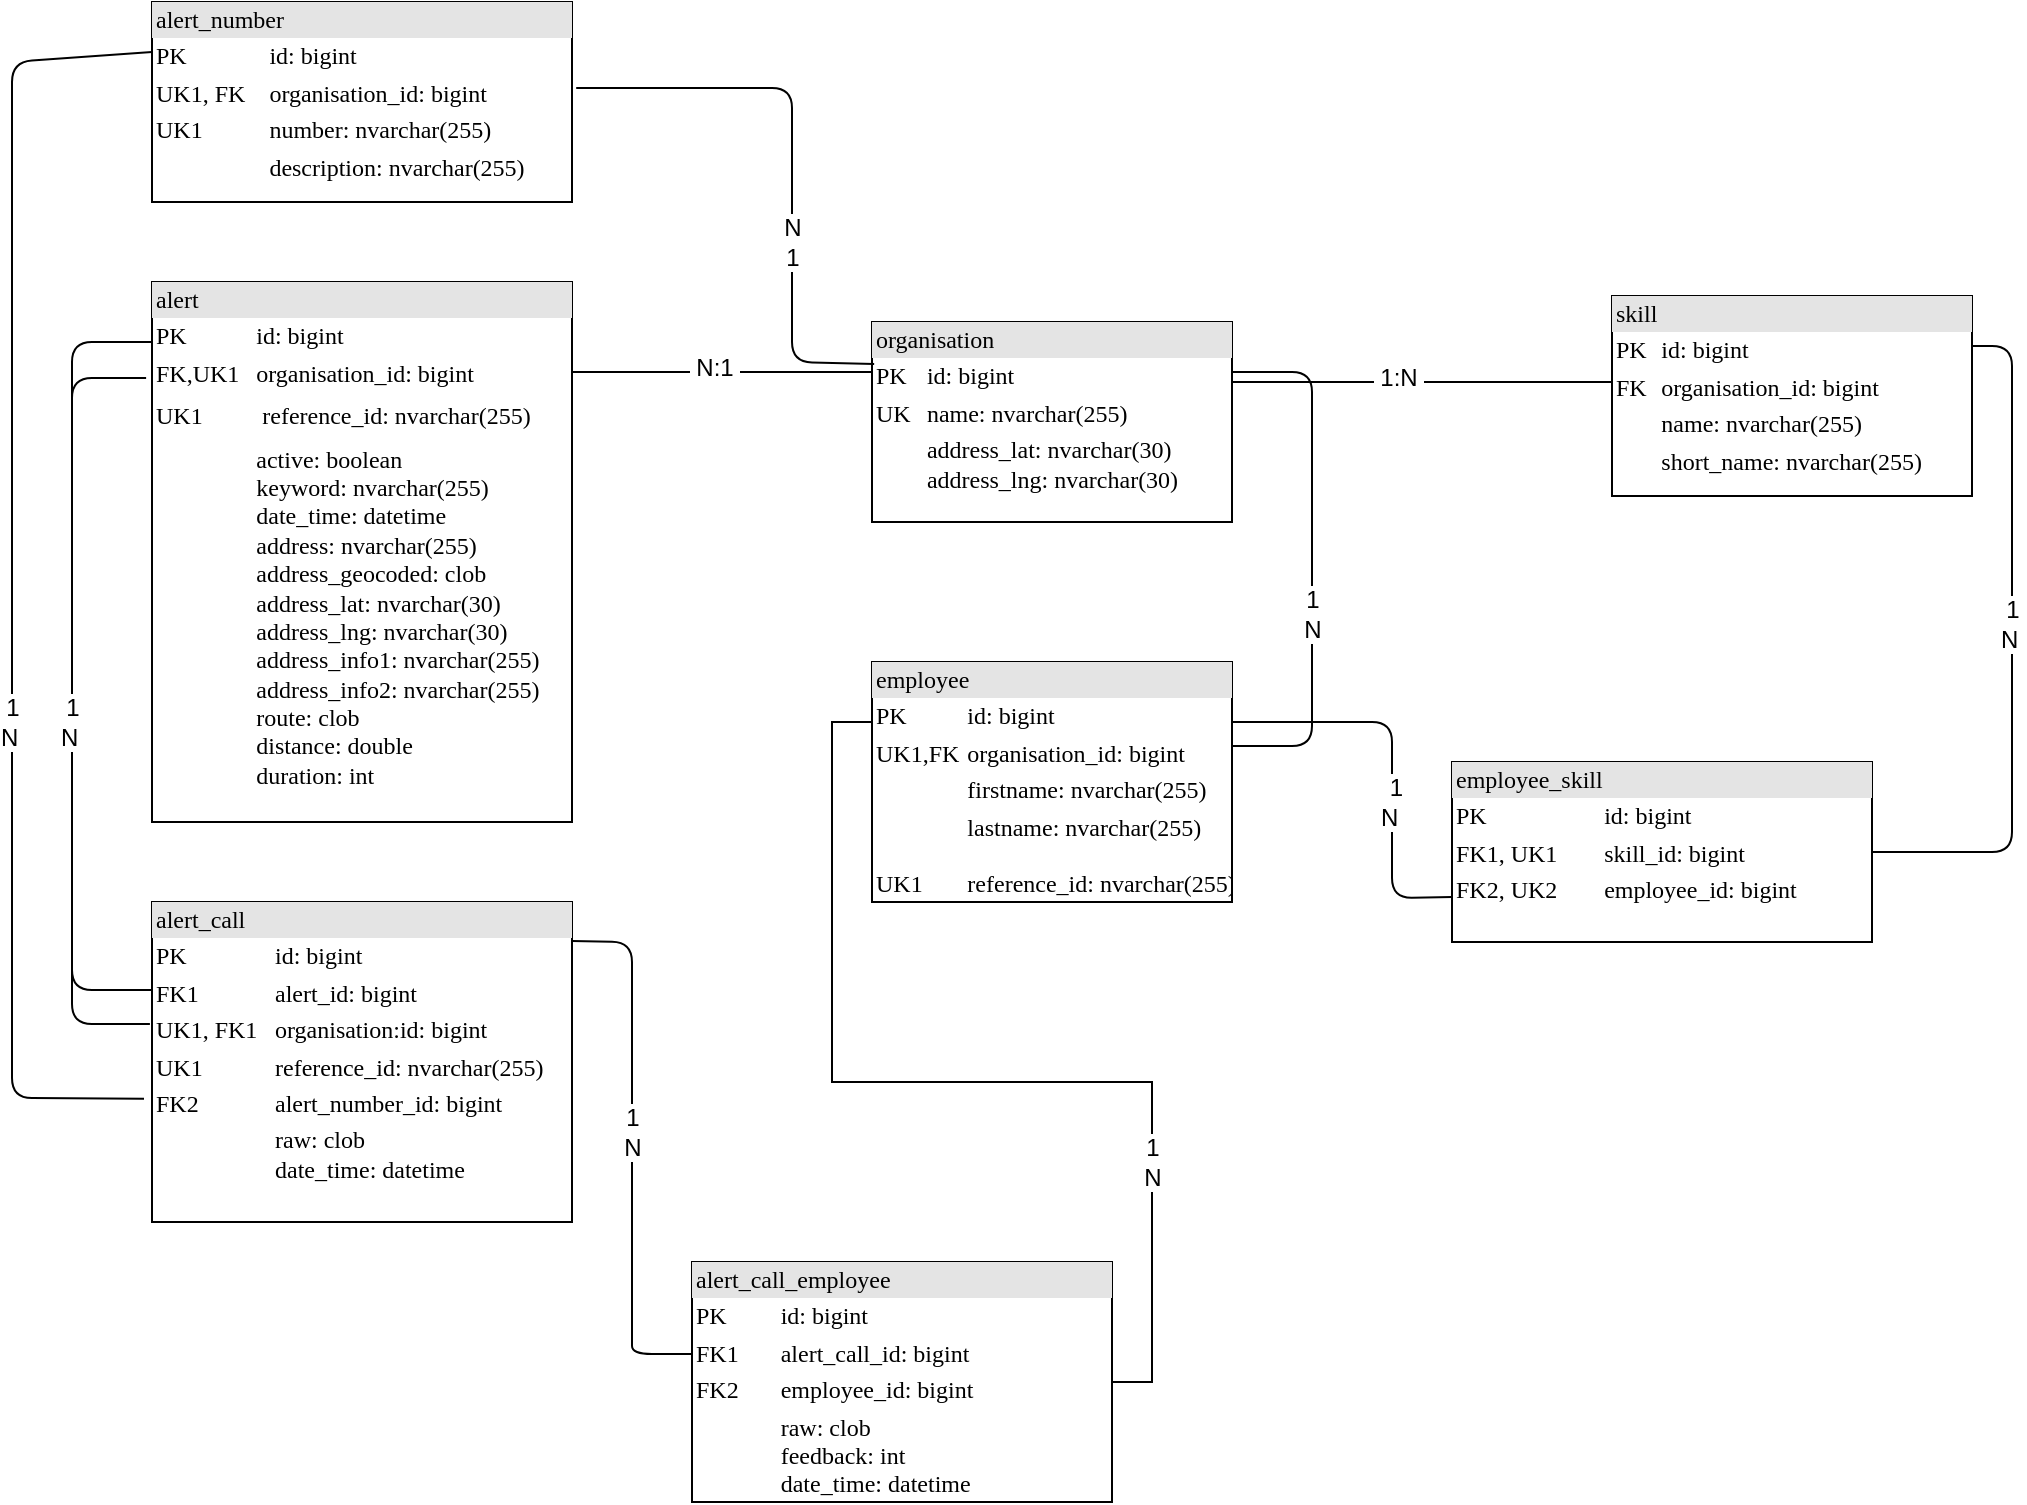 <mxfile version="10.8.0" type="device"><diagram name="Page-1" id="2ca16b54-16f6-2749-3443-fa8db7711227"><mxGraphModel dx="1394" dy="1683" grid="1" gridSize="10" guides="1" tooltips="1" connect="1" arrows="1" fold="1" page="1" pageScale="1" pageWidth="1100" pageHeight="850" background="#ffffff" math="0" shadow="0"><root><mxCell id="0"/><mxCell id="1" parent="0"/><mxCell id="2ed32ef02a7f4228-1" value="&lt;div style=&quot;box-sizing: border-box ; width: 100% ; background: #e4e4e4 ; padding: 2px&quot;&gt;alert&lt;/div&gt;&lt;table style=&quot;width: 100% ; font-size: 1em&quot; cellpadding=&quot;2&quot; cellspacing=&quot;0&quot;&gt;&lt;tbody&gt;&lt;tr&gt;&lt;td&gt;PK&lt;/td&gt;&lt;td&gt;id: bigint&lt;/td&gt;&lt;/tr&gt;&lt;tr&gt;&lt;td&gt;FK,UK1&lt;/td&gt;&lt;td&gt;organisation_id: bigint&lt;/td&gt;&lt;/tr&gt;&lt;tr&gt;&lt;td&gt;UK1&lt;/td&gt;&lt;td&gt;&lt;table&gt;&lt;tbody&gt;&lt;tr&gt;&lt;td&gt;reference_id: nvarchar(255)&lt;/td&gt;&lt;/tr&gt;&lt;/tbody&gt;&lt;/table&gt;&lt;/td&gt;&lt;/tr&gt;&lt;tr&gt;&lt;td&gt;&lt;/td&gt;&lt;td&gt;active: boolean&lt;br&gt;keyword: nvarchar(255)&lt;br&gt;date_time: datetime&lt;br&gt;address: nvarchar(255)&lt;br&gt;address_geocoded: clob&lt;br&gt;address_lat: nvarchar(30)&lt;br&gt;address_lng: nvarchar(30)&lt;br&gt;address_info1: nvarchar(255)&lt;br&gt;address_info2: nvarchar(255)&lt;br&gt;route: clob&lt;br&gt;distance: double&lt;br&gt;duration: int&lt;br&gt;&lt;br&gt;&lt;br&gt;&lt;/td&gt;&lt;/tr&gt;&lt;/tbody&gt;&lt;/table&gt;" style="verticalAlign=top;align=left;overflow=fill;html=1;rounded=0;shadow=0;comic=0;labelBackgroundColor=none;strokeColor=#000000;strokeWidth=1;fillColor=#ffffff;fontFamily=Verdana;fontSize=12;fontColor=#000000;" parent="1" vertex="1"><mxGeometry x="120" y="70" width="210" height="270" as="geometry"/></mxCell><mxCell id="GwbSQcHrCiLMhPatv_Sz-1" value="&lt;div style=&quot;box-sizing: border-box ; width: 100% ; background: #e4e4e4 ; padding: 2px&quot;&gt;organisation&lt;/div&gt;&lt;table style=&quot;width: 100% ; font-size: 1em&quot; cellpadding=&quot;2&quot; cellspacing=&quot;0&quot;&gt;&lt;tbody&gt;&lt;tr&gt;&lt;td&gt;PK&lt;/td&gt;&lt;td&gt;id: bigint&lt;/td&gt;&lt;/tr&gt;&lt;tr&gt;&lt;td&gt;UK&lt;/td&gt;&lt;td&gt;name: nvarchar(255)&lt;/td&gt;&lt;/tr&gt;&lt;tr&gt;&lt;td&gt;&lt;/td&gt;&lt;td&gt;address_lat: nvarchar(30)&lt;br&gt;address_lng: nvarchar(30)&lt;br&gt;&lt;br&gt;&lt;/td&gt;&lt;/tr&gt;&lt;/tbody&gt;&lt;/table&gt;" style="verticalAlign=top;align=left;overflow=fill;html=1;rounded=0;shadow=0;comic=0;labelBackgroundColor=none;strokeColor=#000000;strokeWidth=1;fillColor=#ffffff;fontFamily=Verdana;fontSize=12;fontColor=#000000;" parent="1" vertex="1"><mxGeometry x="480" y="90" width="180" height="100" as="geometry"/></mxCell><mxCell id="GwbSQcHrCiLMhPatv_Sz-2" value="" style="endArrow=none;html=1;entryX=0;entryY=0.25;entryDx=0;entryDy=0;" parent="1" target="GwbSQcHrCiLMhPatv_Sz-1" edge="1"><mxGeometry width="50" height="50" relative="1" as="geometry"><mxPoint x="330" y="115" as="sourcePoint"/><mxPoint x="170" y="350" as="targetPoint"/></mxGeometry></mxCell><mxCell id="GwbSQcHrCiLMhPatv_Sz-3" value="&amp;nbsp;N:1&amp;nbsp;" style="text;html=1;resizable=0;points=[];align=center;verticalAlign=middle;labelBackgroundColor=#ffffff;" parent="GwbSQcHrCiLMhPatv_Sz-2" vertex="1" connectable="0"><mxGeometry x="-0.356" y="2" relative="1" as="geometry"><mxPoint x="22" as="offset"/></mxGeometry></mxCell><mxCell id="GwbSQcHrCiLMhPatv_Sz-20" style="edgeStyle=orthogonalEdgeStyle;rounded=0;orthogonalLoop=1;jettySize=auto;html=1;endArrow=none;endFill=0;entryX=1;entryY=0.5;entryDx=0;entryDy=0;exitX=0;exitY=0.25;exitDx=0;exitDy=0;" parent="1" source="GwbSQcHrCiLMhPatv_Sz-4" target="GwbSQcHrCiLMhPatv_Sz-16" edge="1"><mxGeometry relative="1" as="geometry"><mxPoint x="680" y="640" as="targetPoint"/></mxGeometry></mxCell><mxCell id="GwbSQcHrCiLMhPatv_Sz-21" value="1&lt;br&gt;N&lt;br&gt;" style="text;html=1;resizable=0;points=[];align=center;verticalAlign=middle;labelBackgroundColor=#ffffff;" parent="GwbSQcHrCiLMhPatv_Sz-20" vertex="1" connectable="0"><mxGeometry x="0.729" y="2" relative="1" as="geometry"><mxPoint x="-2" y="-58" as="offset"/></mxGeometry></mxCell><mxCell id="GwbSQcHrCiLMhPatv_Sz-4" value="&lt;div style=&quot;box-sizing: border-box ; width: 100% ; background: #e4e4e4 ; padding: 2px&quot;&gt;employee&lt;/div&gt;&lt;table style=&quot;width: 100% ; font-size: 1em&quot; cellpadding=&quot;2&quot; cellspacing=&quot;0&quot;&gt;&lt;tbody&gt;&lt;tr&gt;&lt;td&gt;PK&lt;/td&gt;&lt;td&gt;id: bigint&lt;/td&gt;&lt;/tr&gt;&lt;tr&gt;&lt;td&gt;UK1,FK&lt;/td&gt;&lt;td&gt;organisation_id: bigint&lt;br&gt;&lt;/td&gt;&lt;/tr&gt;&lt;tr&gt;&lt;td&gt;&lt;br&gt;&lt;/td&gt;&lt;td&gt;firstname: nvarchar(255)&lt;/td&gt;&lt;/tr&gt;&lt;tr&gt;&lt;td&gt;UK1&lt;/td&gt;&lt;td&gt;lastname: nvarchar(255)&lt;br&gt;&lt;br&gt;reference_id: nvarchar(255)&lt;br&gt;&lt;br&gt;&lt;br&gt;&lt;/td&gt;&lt;/tr&gt;&lt;/tbody&gt;&lt;/table&gt;" style="verticalAlign=top;align=left;overflow=fill;html=1;rounded=0;shadow=0;comic=0;labelBackgroundColor=none;strokeColor=#000000;strokeWidth=1;fillColor=#ffffff;fontFamily=Verdana;fontSize=12;fontColor=#000000;" parent="1" vertex="1"><mxGeometry x="480" y="260" width="180" height="120" as="geometry"/></mxCell><mxCell id="GwbSQcHrCiLMhPatv_Sz-5" value="" style="endArrow=none;html=1;entryX=1;entryY=0.25;entryDx=0;entryDy=0;" parent="1" target="GwbSQcHrCiLMhPatv_Sz-1" edge="1"><mxGeometry width="50" height="50" relative="1" as="geometry"><mxPoint x="660" y="302" as="sourcePoint"/><mxPoint x="490" y="125" as="targetPoint"/><Array as="points"><mxPoint x="700" y="302"/><mxPoint x="700" y="115"/></Array></mxGeometry></mxCell><mxCell id="GwbSQcHrCiLMhPatv_Sz-6" value="1&lt;br&gt;N&lt;br&gt;" style="text;html=1;resizable=0;points=[];align=center;verticalAlign=middle;labelBackgroundColor=#ffffff;" parent="GwbSQcHrCiLMhPatv_Sz-5" vertex="1" connectable="0"><mxGeometry x="-0.356" y="2" relative="1" as="geometry"><mxPoint x="2" y="-20.5" as="offset"/></mxGeometry></mxCell><mxCell id="GwbSQcHrCiLMhPatv_Sz-8" value="&lt;div style=&quot;box-sizing: border-box ; width: 100% ; background: #e4e4e4 ; padding: 2px&quot;&gt;skill&lt;/div&gt;&lt;table style=&quot;width: 100% ; font-size: 1em&quot; cellpadding=&quot;2&quot; cellspacing=&quot;0&quot;&gt;&lt;tbody&gt;&lt;tr&gt;&lt;td&gt;PK&lt;/td&gt;&lt;td&gt;id: bigint&lt;/td&gt;&lt;/tr&gt;&lt;tr&gt;&lt;td&gt;FK&lt;/td&gt;&lt;td&gt;organisation_id: bigint&lt;br&gt;&lt;/td&gt;&lt;/tr&gt;&lt;tr&gt;&lt;td&gt;&lt;br&gt;&lt;/td&gt;&lt;td&gt;name: nvarchar(255)&lt;/td&gt;&lt;/tr&gt;&lt;tr&gt;&lt;td&gt;&lt;/td&gt;&lt;td&gt;short_name: nvarchar(255)&lt;br&gt;&lt;br&gt;&lt;br&gt;&lt;/td&gt;&lt;/tr&gt;&lt;/tbody&gt;&lt;/table&gt;" style="verticalAlign=top;align=left;overflow=fill;html=1;rounded=0;shadow=0;comic=0;labelBackgroundColor=none;strokeColor=#000000;strokeWidth=1;fillColor=#ffffff;fontFamily=Verdana;fontSize=12;fontColor=#000000;" parent="1" vertex="1"><mxGeometry x="850" y="77" width="180" height="100" as="geometry"/></mxCell><mxCell id="GwbSQcHrCiLMhPatv_Sz-9" value="" style="endArrow=none;html=1;entryX=0;entryY=0.43;entryDx=0;entryDy=0;entryPerimeter=0;" parent="1" target="GwbSQcHrCiLMhPatv_Sz-8" edge="1"><mxGeometry width="50" height="50" relative="1" as="geometry"><mxPoint x="660" y="120" as="sourcePoint"/><mxPoint x="840" y="120" as="targetPoint"/></mxGeometry></mxCell><mxCell id="GwbSQcHrCiLMhPatv_Sz-10" value="&amp;nbsp;1:N&amp;nbsp;" style="text;html=1;resizable=0;points=[];align=center;verticalAlign=middle;labelBackgroundColor=#ffffff;" parent="GwbSQcHrCiLMhPatv_Sz-9" vertex="1" connectable="0"><mxGeometry x="-0.356" y="2" relative="1" as="geometry"><mxPoint x="22" as="offset"/></mxGeometry></mxCell><mxCell id="GwbSQcHrCiLMhPatv_Sz-11" value="&lt;div style=&quot;box-sizing: border-box ; width: 100% ; background: #e4e4e4 ; padding: 2px&quot;&gt;alert_call&lt;/div&gt;&lt;table style=&quot;width: 100% ; font-size: 1em&quot; cellpadding=&quot;2&quot; cellspacing=&quot;0&quot;&gt;&lt;tbody&gt;&lt;tr&gt;&lt;td&gt;PK&lt;/td&gt;&lt;td&gt;id: bigint&lt;/td&gt;&lt;/tr&gt;&lt;tr&gt;&lt;td&gt;FK1&lt;br&gt;&lt;/td&gt;&lt;td&gt;alert_id: bigint&lt;/td&gt;&lt;/tr&gt;&lt;tr&gt;&lt;td&gt;UK1, FK1&lt;/td&gt;&lt;td&gt;organisation:id: bigint&lt;/td&gt;&lt;/tr&gt;&lt;tr&gt;&lt;td&gt;UK1&lt;/td&gt;&lt;td&gt;reference_id: nvarchar(255)&lt;br&gt;&lt;/td&gt;&lt;/tr&gt;&lt;tr&gt;&lt;td&gt;FK2&lt;/td&gt;&lt;td&gt;alert_number_id: bigint&lt;br&gt;&lt;/td&gt;&lt;/tr&gt;&lt;tr&gt;&lt;td&gt;&lt;/td&gt;&lt;td&gt;raw: clob&lt;br&gt;date_time: datetime&lt;br&gt;&lt;br&gt;&lt;br&gt;&lt;/td&gt;&lt;/tr&gt;&lt;/tbody&gt;&lt;/table&gt;" style="verticalAlign=top;align=left;overflow=fill;html=1;rounded=0;shadow=0;comic=0;labelBackgroundColor=none;strokeColor=#000000;strokeWidth=1;fillColor=#ffffff;fontFamily=Verdana;fontSize=12;fontColor=#000000;" parent="1" vertex="1"><mxGeometry x="120" y="380" width="210" height="160" as="geometry"/></mxCell><mxCell id="GwbSQcHrCiLMhPatv_Sz-12" value="" style="endArrow=none;html=1;" parent="1" edge="1"><mxGeometry width="50" height="50" relative="1" as="geometry"><mxPoint x="120" y="424" as="sourcePoint"/><mxPoint x="120" y="100" as="targetPoint"/><Array as="points"><mxPoint x="80" y="424"/><mxPoint x="80" y="100"/></Array></mxGeometry></mxCell><mxCell id="GwbSQcHrCiLMhPatv_Sz-13" value="1&lt;br&gt;N&amp;nbsp;" style="text;html=1;resizable=0;points=[];align=center;verticalAlign=middle;labelBackgroundColor=#ffffff;" parent="GwbSQcHrCiLMhPatv_Sz-12" vertex="1" connectable="0"><mxGeometry x="-0.356" y="2" relative="1" as="geometry"><mxPoint x="2" y="-44" as="offset"/></mxGeometry></mxCell><mxCell id="GwbSQcHrCiLMhPatv_Sz-16" value="&lt;div style=&quot;box-sizing: border-box ; width: 100% ; background: #e4e4e4 ; padding: 2px&quot;&gt;alert_call_employee&lt;/div&gt;&lt;table style=&quot;width: 100% ; font-size: 1em&quot; cellpadding=&quot;2&quot; cellspacing=&quot;0&quot;&gt;&lt;tbody&gt;&lt;tr&gt;&lt;td&gt;PK&lt;/td&gt;&lt;td&gt;id: bigint&lt;/td&gt;&lt;/tr&gt;&lt;tr&gt;&lt;td&gt;FK1&lt;br&gt;&lt;/td&gt;&lt;td&gt;alert_call_id: bigint&lt;/td&gt;&lt;/tr&gt;&lt;tr&gt;&lt;td&gt;FK2&lt;/td&gt;&lt;td&gt;employee_id: bigint&lt;br&gt;&lt;/td&gt;&lt;/tr&gt;&lt;tr&gt;&lt;td&gt;&lt;/td&gt;&lt;td&gt;raw: clob&lt;br&gt;feedback: int&lt;br&gt;date_time: datetime&lt;br&gt;&lt;br&gt;&lt;br&gt;&lt;/td&gt;&lt;/tr&gt;&lt;/tbody&gt;&lt;/table&gt;" style="verticalAlign=top;align=left;overflow=fill;html=1;rounded=0;shadow=0;comic=0;labelBackgroundColor=none;strokeColor=#000000;strokeWidth=1;fillColor=#ffffff;fontFamily=Verdana;fontSize=12;fontColor=#000000;" parent="1" vertex="1"><mxGeometry x="390" y="560" width="210" height="120" as="geometry"/></mxCell><mxCell id="GwbSQcHrCiLMhPatv_Sz-17" value="" style="endArrow=none;html=1;entryX=0;entryY=0.383;entryDx=0;entryDy=0;entryPerimeter=0;" parent="1" target="GwbSQcHrCiLMhPatv_Sz-16" edge="1"><mxGeometry width="50" height="50" relative="1" as="geometry"><mxPoint x="330" y="399.5" as="sourcePoint"/><mxPoint x="360" y="580" as="targetPoint"/><Array as="points"><mxPoint x="360" y="400"/><mxPoint x="360" y="590"/><mxPoint x="360" y="606"/></Array></mxGeometry></mxCell><mxCell id="GwbSQcHrCiLMhPatv_Sz-18" value="1&lt;br&gt;N&lt;br&gt;" style="text;html=1;resizable=0;points=[];align=center;verticalAlign=middle;labelBackgroundColor=#ffffff;" parent="GwbSQcHrCiLMhPatv_Sz-17" vertex="1" connectable="0"><mxGeometry x="-0.356" y="2" relative="1" as="geometry"><mxPoint x="-2" y="39" as="offset"/></mxGeometry></mxCell><mxCell id="GwbSQcHrCiLMhPatv_Sz-22" value="&lt;div style=&quot;box-sizing: border-box ; width: 100% ; background: #e4e4e4 ; padding: 2px&quot;&gt;employee_skill&lt;/div&gt;&lt;table style=&quot;width: 100% ; font-size: 1em&quot; cellpadding=&quot;2&quot; cellspacing=&quot;0&quot;&gt;&lt;tbody&gt;&lt;tr&gt;&lt;td&gt;PK&lt;/td&gt;&lt;td&gt;id: bigint&lt;/td&gt;&lt;/tr&gt;&lt;tr&gt;&lt;td&gt;FK1, UK1&lt;br&gt;&lt;/td&gt;&lt;td&gt;skill_id: bigint&lt;/td&gt;&lt;/tr&gt;&lt;tr&gt;&lt;td&gt;FK2, UK2&lt;/td&gt;&lt;td&gt;employee_id: bigint&lt;br&gt;&lt;/td&gt;&lt;/tr&gt;&lt;tr&gt;&lt;td&gt;&lt;/td&gt;&lt;td&gt;&lt;br&gt;&lt;br&gt;&lt;br&gt;&lt;/td&gt;&lt;/tr&gt;&lt;/tbody&gt;&lt;/table&gt;" style="verticalAlign=top;align=left;overflow=fill;html=1;rounded=0;shadow=0;comic=0;labelBackgroundColor=none;strokeColor=#000000;strokeWidth=1;fillColor=#ffffff;fontFamily=Verdana;fontSize=12;fontColor=#000000;" parent="1" vertex="1"><mxGeometry x="770" y="310" width="210" height="90" as="geometry"/></mxCell><mxCell id="GwbSQcHrCiLMhPatv_Sz-23" value="" style="endArrow=none;html=1;entryX=1;entryY=0.25;entryDx=0;entryDy=0;exitX=1;exitY=0.5;exitDx=0;exitDy=0;" parent="1" source="GwbSQcHrCiLMhPatv_Sz-22" target="GwbSQcHrCiLMhPatv_Sz-8" edge="1"><mxGeometry width="50" height="50" relative="1" as="geometry"><mxPoint x="1040" y="270" as="sourcePoint"/><mxPoint x="970" y="189.5" as="targetPoint"/><Array as="points"><mxPoint x="1050" y="355"/><mxPoint x="1050" y="102"/></Array></mxGeometry></mxCell><mxCell id="GwbSQcHrCiLMhPatv_Sz-24" value="1&lt;br&gt;N&amp;nbsp;" style="text;html=1;resizable=0;points=[];align=center;verticalAlign=middle;labelBackgroundColor=#ffffff;" parent="GwbSQcHrCiLMhPatv_Sz-23" vertex="1" connectable="0"><mxGeometry x="-0.356" y="2" relative="1" as="geometry"><mxPoint x="2" y="-74" as="offset"/></mxGeometry></mxCell><mxCell id="GwbSQcHrCiLMhPatv_Sz-26" value="" style="endArrow=none;html=1;entryX=0;entryY=0.75;entryDx=0;entryDy=0;" parent="1" target="GwbSQcHrCiLMhPatv_Sz-22" edge="1"><mxGeometry width="50" height="50" relative="1" as="geometry"><mxPoint x="660" y="290" as="sourcePoint"/><mxPoint x="769" y="330" as="targetPoint"/><Array as="points"><mxPoint x="740" y="290"/><mxPoint x="740" y="330"/><mxPoint x="740" y="378"/></Array></mxGeometry></mxCell><mxCell id="GwbSQcHrCiLMhPatv_Sz-27" value="&amp;nbsp;1&lt;br&gt;N&amp;nbsp;" style="text;html=1;resizable=0;points=[];align=center;verticalAlign=middle;labelBackgroundColor=#ffffff;" parent="GwbSQcHrCiLMhPatv_Sz-26" vertex="1" connectable="0"><mxGeometry x="-0.356" y="2" relative="1" as="geometry"><mxPoint x="16" y="42" as="offset"/></mxGeometry></mxCell><mxCell id="GwbSQcHrCiLMhPatv_Sz-28" value="&lt;div style=&quot;box-sizing: border-box ; width: 100% ; background: #e4e4e4 ; padding: 2px&quot;&gt;alert_number&lt;/div&gt;&lt;table style=&quot;width: 100% ; font-size: 1em&quot; cellpadding=&quot;2&quot; cellspacing=&quot;0&quot;&gt;&lt;tbody&gt;&lt;tr&gt;&lt;td&gt;PK&lt;/td&gt;&lt;td&gt;id: bigint&lt;/td&gt;&lt;/tr&gt;&lt;tr&gt;&lt;td&gt;UK1, FK&lt;/td&gt;&lt;td&gt;organisation_id: bigint&lt;br&gt;&lt;/td&gt;&lt;/tr&gt;&lt;tr&gt;&lt;td&gt;UK1&lt;/td&gt;&lt;td&gt;number: nvarchar(255)&lt;/td&gt;&lt;/tr&gt;&lt;tr&gt;&lt;td&gt;&lt;/td&gt;&lt;td&gt;description: nvarchar(255)&lt;br&gt;&lt;br&gt;&lt;br&gt;&lt;/td&gt;&lt;/tr&gt;&lt;/tbody&gt;&lt;/table&gt;" style="verticalAlign=top;align=left;overflow=fill;html=1;rounded=0;shadow=0;comic=0;labelBackgroundColor=none;strokeColor=#000000;strokeWidth=1;fillColor=#ffffff;fontFamily=Verdana;fontSize=12;fontColor=#000000;" parent="1" vertex="1"><mxGeometry x="120" y="-70" width="210" height="100" as="geometry"/></mxCell><mxCell id="GwbSQcHrCiLMhPatv_Sz-29" value="" style="endArrow=none;html=1;entryX=0.006;entryY=0.21;entryDx=0;entryDy=0;exitX=1.01;exitY=0.43;exitDx=0;exitDy=0;exitPerimeter=0;entryPerimeter=0;" parent="1" source="GwbSQcHrCiLMhPatv_Sz-28" target="GwbSQcHrCiLMhPatv_Sz-1" edge="1"><mxGeometry width="50" height="50" relative="1" as="geometry"><mxPoint x="340" y="125" as="sourcePoint"/><mxPoint x="490" y="125" as="targetPoint"/><Array as="points"><mxPoint x="440" y="-27"/><mxPoint x="440" y="110"/></Array></mxGeometry></mxCell><mxCell id="GwbSQcHrCiLMhPatv_Sz-30" value="N&lt;br&gt;1&lt;br&gt;" style="text;html=1;resizable=0;points=[];align=center;verticalAlign=middle;labelBackgroundColor=#ffffff;" parent="GwbSQcHrCiLMhPatv_Sz-29" vertex="1" connectable="0"><mxGeometry x="-0.356" y="2" relative="1" as="geometry"><mxPoint x="16" y="79" as="offset"/></mxGeometry></mxCell><mxCell id="GwbSQcHrCiLMhPatv_Sz-31" value="" style="endArrow=none;html=1;entryX=0;entryY=0.25;entryDx=0;entryDy=0;exitX=-0.019;exitY=0.615;exitDx=0;exitDy=0;exitPerimeter=0;" parent="1" source="GwbSQcHrCiLMhPatv_Sz-11" target="GwbSQcHrCiLMhPatv_Sz-28" edge="1"><mxGeometry width="50" height="50" relative="1" as="geometry"><mxPoint x="130" y="434" as="sourcePoint"/><mxPoint x="130" y="110" as="targetPoint"/><Array as="points"><mxPoint x="50" y="478"/><mxPoint x="50" y="-40"/></Array></mxGeometry></mxCell><mxCell id="GwbSQcHrCiLMhPatv_Sz-32" value="1&lt;br&gt;N&amp;nbsp;" style="text;html=1;resizable=0;points=[];align=center;verticalAlign=middle;labelBackgroundColor=#ffffff;" parent="GwbSQcHrCiLMhPatv_Sz-31" vertex="1" connectable="0"><mxGeometry x="-0.356" y="2" relative="1" as="geometry"><mxPoint x="2" y="-44" as="offset"/></mxGeometry></mxCell><mxCell id="9KIkuHnteDaCb5yYY_4N-1" value="" style="endArrow=none;html=1;entryX=-0.005;entryY=0.381;entryDx=0;entryDy=0;entryPerimeter=0;" edge="1" parent="1" target="GwbSQcHrCiLMhPatv_Sz-11"><mxGeometry width="50" height="50" relative="1" as="geometry"><mxPoint x="80" y="400" as="sourcePoint"/><mxPoint x="100" y="700" as="targetPoint"/><Array as="points"><mxPoint x="80" y="441"/></Array></mxGeometry></mxCell><mxCell id="9KIkuHnteDaCb5yYY_4N-3" value="" style="endArrow=none;html=1;entryX=-0.014;entryY=0.178;entryDx=0;entryDy=0;entryPerimeter=0;" edge="1" parent="1" target="2ed32ef02a7f4228-1"><mxGeometry width="50" height="50" relative="1" as="geometry"><mxPoint x="80" y="140" as="sourcePoint"/><mxPoint x="90" y="780" as="targetPoint"/><Array as="points"><mxPoint x="80" y="118"/></Array></mxGeometry></mxCell></root></mxGraphModel></diagram></mxfile>